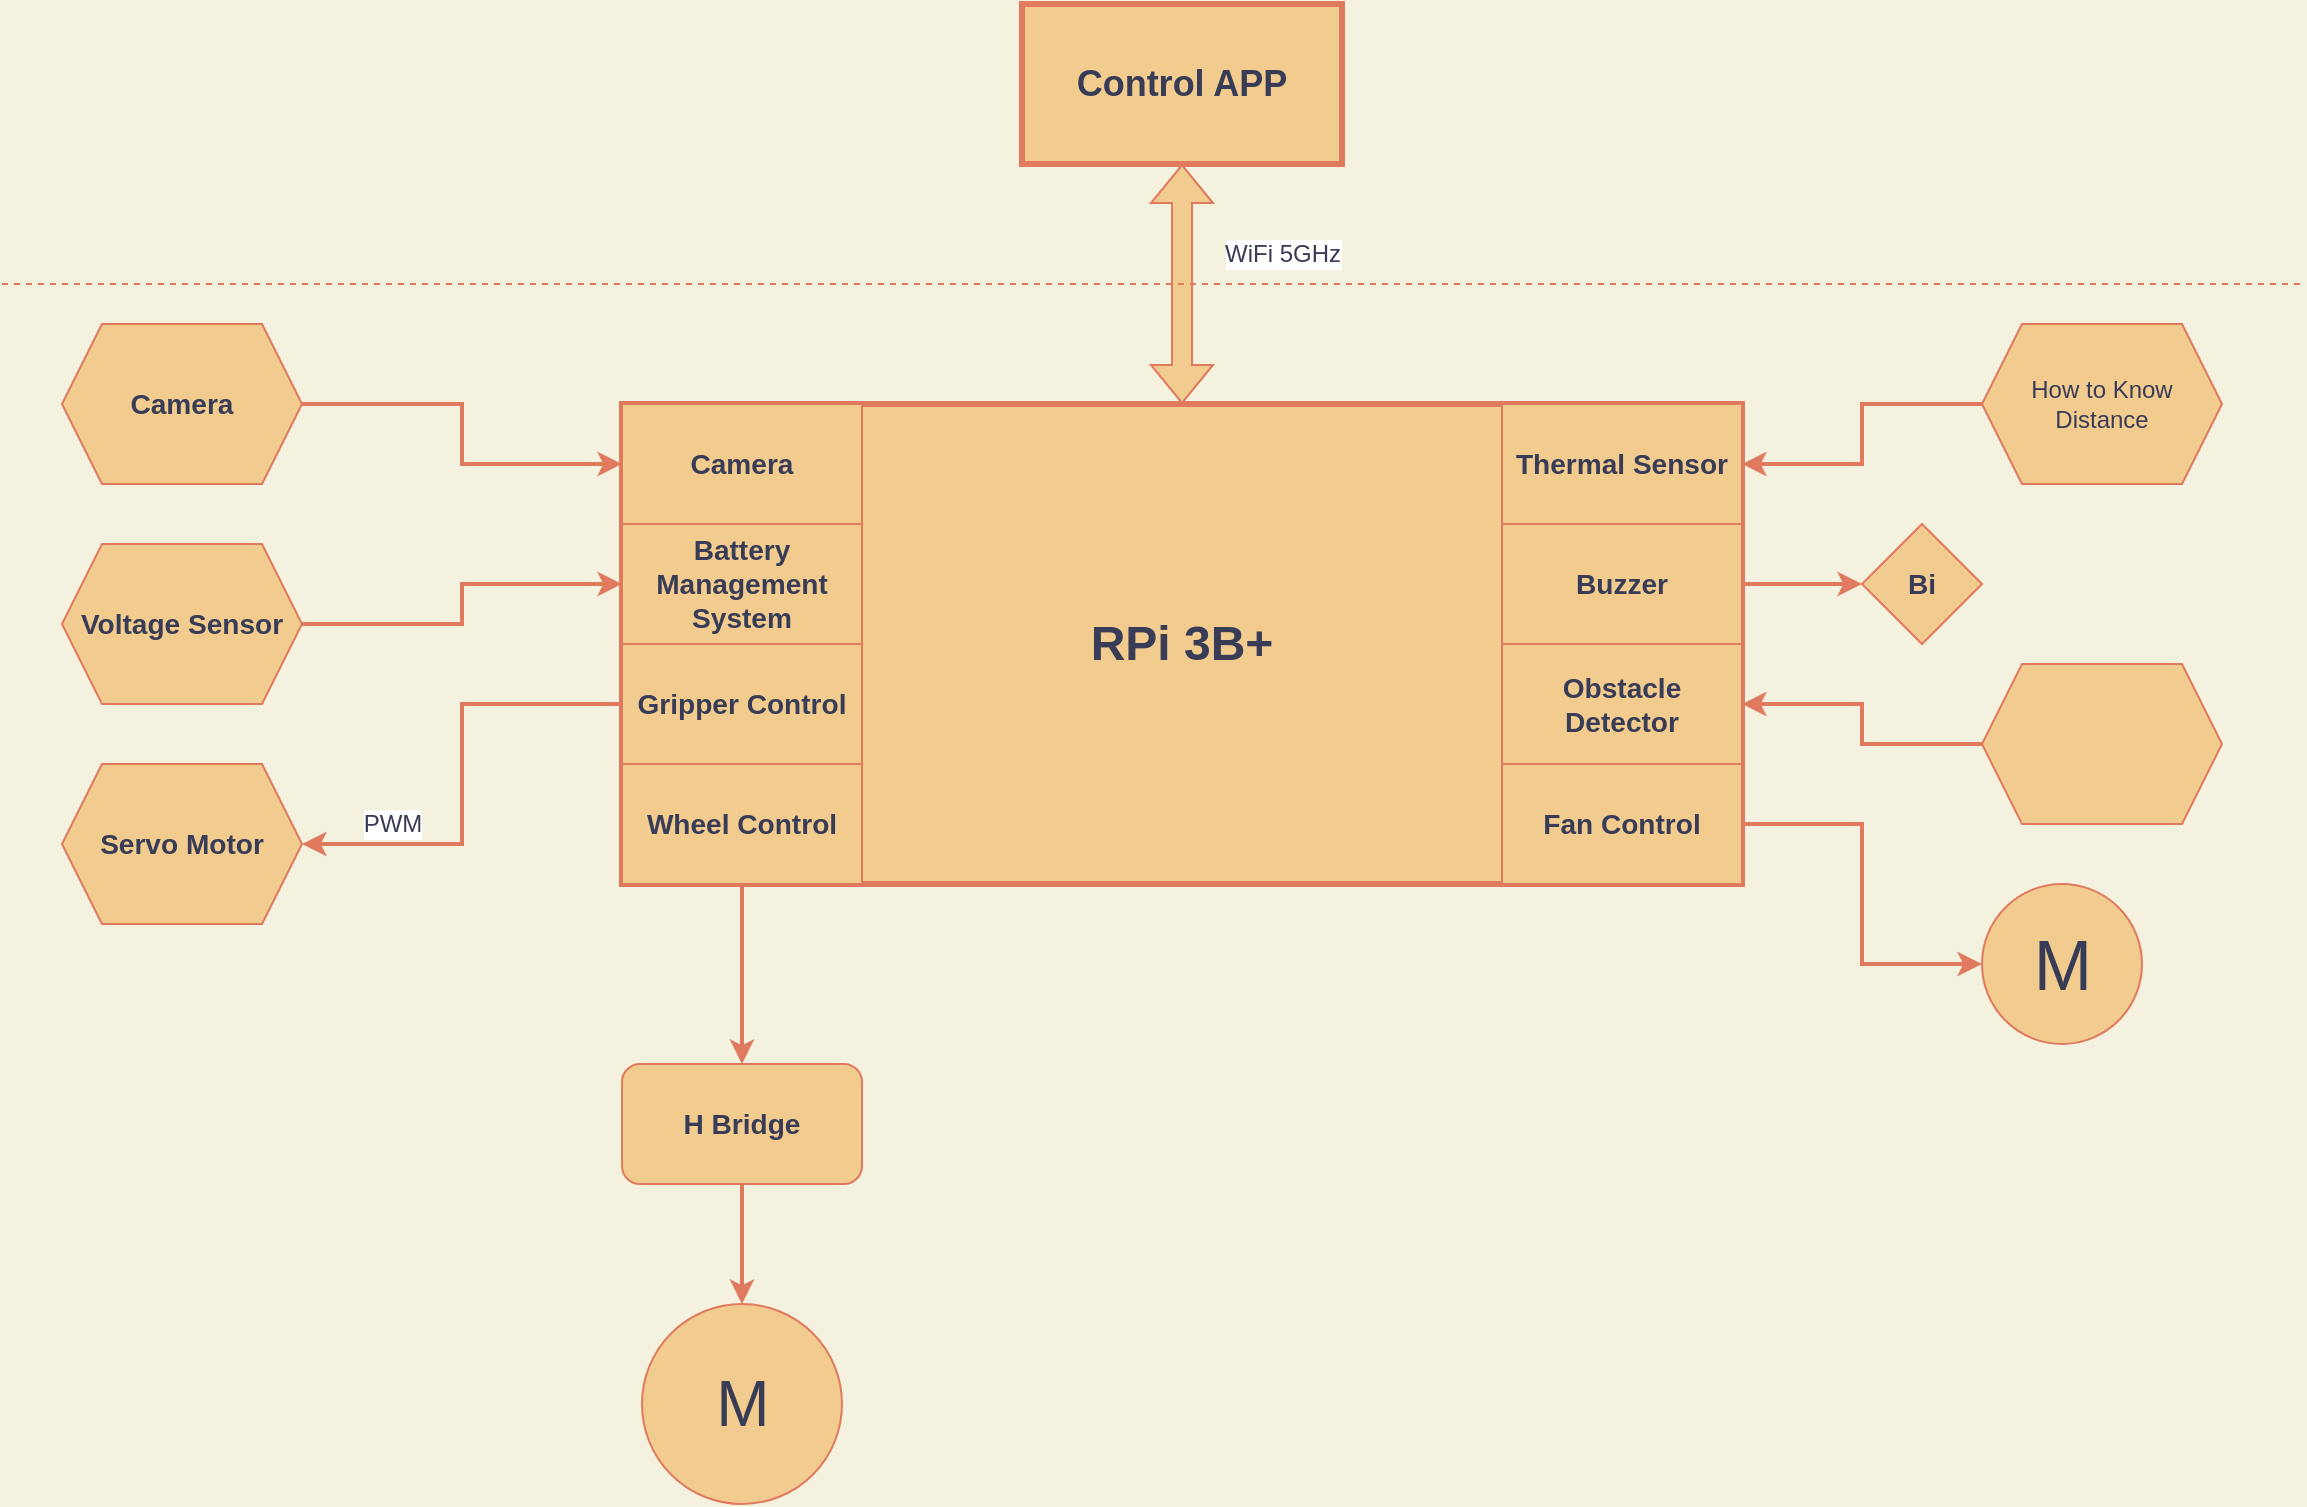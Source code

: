 <mxfile version="20.3.0" type="device"><diagram name="BlockDiagram" id="7e0a89b8-554c-2b80-1dc8-d5c74ca68de4"><mxGraphModel dx="831" dy="599" grid="1" gridSize="10" guides="1" tooltips="1" connect="1" arrows="1" fold="1" page="1" pageScale="1" pageWidth="1169" pageHeight="827" background="#F4F1DE" math="0" shadow="0"><root><mxCell id="0"/><mxCell id="1" parent="0"/><mxCell id="nyPqzLpK6pp1ilzvF5KB-2" value="&lt;h1&gt;RPi 3B+&lt;/h1&gt;" style="rounded=0;whiteSpace=wrap;html=1;strokeColor=#E07A5F;fontColor=#393C56;fillColor=#F2CC8F;strokeWidth=3;" parent="1" vertex="1"><mxGeometry x="320" y="240" width="560" height="240" as="geometry"/></mxCell><mxCell id="nyPqzLpK6pp1ilzvF5KB-3" value="&lt;h2&gt;Control APP&lt;/h2&gt;" style="rounded=0;whiteSpace=wrap;html=1;strokeColor=#E07A5F;fontColor=#393C56;fillColor=#F2CC8F;strokeWidth=3;" parent="1" vertex="1"><mxGeometry x="520" y="40" width="160" height="80" as="geometry"/></mxCell><mxCell id="nyPqzLpK6pp1ilzvF5KB-4" value="&lt;font style=&quot;font-size: 12px;&quot;&gt;WiFi 5GHz&lt;/font&gt;" style="shape=flexArrow;endArrow=classic;startArrow=classic;html=1;rounded=0;strokeColor=#E07A5F;fontColor=#393C56;fillColor=#F2CC8F;entryX=0.5;entryY=1;entryDx=0;entryDy=0;exitX=0.5;exitY=0;exitDx=0;exitDy=0;" parent="1" source="nyPqzLpK6pp1ilzvF5KB-2" target="nyPqzLpK6pp1ilzvF5KB-3" edge="1"><mxGeometry x="0.25" y="-50" width="100" height="100" relative="1" as="geometry"><mxPoint x="320" y="280" as="sourcePoint"/><mxPoint x="420" y="180" as="targetPoint"/><mxPoint as="offset"/></mxGeometry></mxCell><mxCell id="nyPqzLpK6pp1ilzvF5KB-26" style="edgeStyle=orthogonalEdgeStyle;rounded=0;orthogonalLoop=1;jettySize=auto;html=1;exitX=0.5;exitY=1;exitDx=0;exitDy=0;entryX=0.5;entryY=0;entryDx=0;entryDy=0;strokeColor=#E07A5F;strokeWidth=2;fontSize=12;fontColor=#393C56;fillColor=#F2CC8F;" parent="1" source="nyPqzLpK6pp1ilzvF5KB-5" target="nyPqzLpK6pp1ilzvF5KB-25" edge="1"><mxGeometry relative="1" as="geometry"/></mxCell><mxCell id="nyPqzLpK6pp1ilzvF5KB-5" value="&lt;h3&gt;Wheel Control&lt;/h3&gt;" style="rounded=0;whiteSpace=wrap;html=1;strokeColor=#E07A5F;strokeWidth=1;fontColor=#393C56;fillColor=#F2CC8F;" parent="1" vertex="1"><mxGeometry x="320" y="420" width="120" height="60" as="geometry"/></mxCell><mxCell id="nyPqzLpK6pp1ilzvF5KB-23" style="edgeStyle=orthogonalEdgeStyle;rounded=0;orthogonalLoop=1;jettySize=auto;html=1;exitX=0;exitY=0.5;exitDx=0;exitDy=0;entryX=1;entryY=0.5;entryDx=0;entryDy=0;strokeColor=#E07A5F;strokeWidth=2;fontSize=12;fontColor=#393C56;fillColor=#F2CC8F;" parent="1" source="nyPqzLpK6pp1ilzvF5KB-6" target="nyPqzLpK6pp1ilzvF5KB-22" edge="1"><mxGeometry relative="1" as="geometry"/></mxCell><mxCell id="nyPqzLpK6pp1ilzvF5KB-24" value="PWM" style="edgeLabel;html=1;align=center;verticalAlign=middle;resizable=0;points=[];fontSize=12;fontColor=#393C56;" parent="nyPqzLpK6pp1ilzvF5KB-23" vertex="1" connectable="0"><mxGeometry x="0.529" y="2" relative="1" as="geometry"><mxPoint x="-9" y="-12" as="offset"/></mxGeometry></mxCell><mxCell id="nyPqzLpK6pp1ilzvF5KB-6" value="&lt;h3&gt;Gripper Control&lt;/h3&gt;" style="rounded=0;whiteSpace=wrap;html=1;strokeColor=#E07A5F;strokeWidth=1;fontColor=#393C56;fillColor=#F2CC8F;" parent="1" vertex="1"><mxGeometry x="320" y="360" width="120" height="60" as="geometry"/></mxCell><mxCell id="nyPqzLpK6pp1ilzvF5KB-7" value="&lt;h3&gt;Battery Management System&lt;/h3&gt;" style="rounded=0;whiteSpace=wrap;html=1;strokeColor=#E07A5F;strokeWidth=1;fontColor=#393C56;fillColor=#F2CC8F;" parent="1" vertex="1"><mxGeometry x="320" y="300" width="120" height="60" as="geometry"/></mxCell><mxCell id="nyPqzLpK6pp1ilzvF5KB-8" value="&lt;h3&gt;Camera&lt;/h3&gt;" style="rounded=0;whiteSpace=wrap;html=1;strokeColor=#E07A5F;strokeWidth=1;fontColor=#393C56;fillColor=#F2CC8F;" parent="1" vertex="1"><mxGeometry x="320" y="240" width="120" height="60" as="geometry"/></mxCell><mxCell id="nyPqzLpK6pp1ilzvF5KB-9" value="&lt;h3&gt;Thermal Sensor&lt;/h3&gt;" style="rounded=0;whiteSpace=wrap;html=1;strokeColor=#E07A5F;strokeWidth=1;fontColor=#393C56;fillColor=#F2CC8F;" parent="1" vertex="1"><mxGeometry x="760" y="240" width="120" height="60" as="geometry"/></mxCell><mxCell id="nyPqzLpK6pp1ilzvF5KB-33" style="edgeStyle=orthogonalEdgeStyle;rounded=0;orthogonalLoop=1;jettySize=auto;html=1;exitX=1;exitY=0.5;exitDx=0;exitDy=0;entryX=0;entryY=0.5;entryDx=0;entryDy=0;strokeColor=#E07A5F;strokeWidth=2;fontSize=12;fontColor=#393C56;fillColor=#F2CC8F;" parent="1" source="nyPqzLpK6pp1ilzvF5KB-10" target="nyPqzLpK6pp1ilzvF5KB-32" edge="1"><mxGeometry relative="1" as="geometry"/></mxCell><mxCell id="nyPqzLpK6pp1ilzvF5KB-10" value="&lt;h3&gt;Buzzer&lt;/h3&gt;" style="rounded=0;whiteSpace=wrap;html=1;strokeColor=#E07A5F;strokeWidth=1;fontColor=#393C56;fillColor=#F2CC8F;" parent="1" vertex="1"><mxGeometry x="760" y="300" width="120" height="60" as="geometry"/></mxCell><mxCell id="nyPqzLpK6pp1ilzvF5KB-11" value="&lt;h3&gt;Obstacle Detector&lt;/h3&gt;" style="rounded=0;whiteSpace=wrap;html=1;strokeColor=#E07A5F;strokeWidth=1;fontColor=#393C56;fillColor=#F2CC8F;" parent="1" vertex="1"><mxGeometry x="760" y="360" width="120" height="60" as="geometry"/></mxCell><mxCell id="nyPqzLpK6pp1ilzvF5KB-37" style="edgeStyle=orthogonalEdgeStyle;rounded=0;orthogonalLoop=1;jettySize=auto;html=1;exitX=1;exitY=0.5;exitDx=0;exitDy=0;entryX=0;entryY=0.5;entryDx=0;entryDy=0;strokeColor=#E07A5F;strokeWidth=2;fontSize=12;fontColor=#393C56;fillColor=#F2CC8F;" parent="1" source="nyPqzLpK6pp1ilzvF5KB-12" target="nyPqzLpK6pp1ilzvF5KB-36" edge="1"><mxGeometry relative="1" as="geometry"/></mxCell><mxCell id="nyPqzLpK6pp1ilzvF5KB-12" value="&lt;h3&gt;Fan Control&lt;/h3&gt;" style="rounded=0;whiteSpace=wrap;html=1;strokeColor=#E07A5F;strokeWidth=1;fontColor=#393C56;fillColor=#F2CC8F;" parent="1" vertex="1"><mxGeometry x="760" y="420" width="120" height="60" as="geometry"/></mxCell><mxCell id="nyPqzLpK6pp1ilzvF5KB-14" value="" style="endArrow=none;dashed=1;html=1;rounded=0;strokeColor=#E07A5F;fontSize=12;fontColor=#393C56;fillColor=#F2CC8F;" parent="1" edge="1"><mxGeometry width="50" height="50" relative="1" as="geometry"><mxPoint x="10" y="180" as="sourcePoint"/><mxPoint x="1160" y="180" as="targetPoint"/></mxGeometry></mxCell><mxCell id="nyPqzLpK6pp1ilzvF5KB-16" value="M" style="verticalLabelPosition=middle;shadow=0;dashed=0;align=center;html=1;verticalAlign=middle;strokeWidth=1;shape=ellipse;fontSize=32;perimeter=ellipsePerimeter;strokeColor=#E07A5F;fontColor=#393C56;fillColor=#F2CC8F;" parent="1" vertex="1"><mxGeometry x="330" y="690" width="100" height="100" as="geometry"/></mxCell><mxCell id="nyPqzLpK6pp1ilzvF5KB-18" style="edgeStyle=orthogonalEdgeStyle;rounded=0;orthogonalLoop=1;jettySize=auto;html=1;exitX=1;exitY=0.5;exitDx=0;exitDy=0;entryX=0;entryY=0.5;entryDx=0;entryDy=0;strokeColor=#E07A5F;fontSize=12;fontColor=#393C56;fillColor=#F2CC8F;strokeWidth=2;" parent="1" source="nyPqzLpK6pp1ilzvF5KB-19" target="nyPqzLpK6pp1ilzvF5KB-8" edge="1"><mxGeometry relative="1" as="geometry"><mxPoint x="160" y="270" as="sourcePoint"/></mxGeometry></mxCell><mxCell id="nyPqzLpK6pp1ilzvF5KB-19" value="&lt;h3&gt;Camera&lt;/h3&gt;" style="shape=hexagon;perimeter=hexagonPerimeter2;whiteSpace=wrap;html=1;fixedSize=1;strokeColor=#E07A5F;strokeWidth=1;fontSize=12;fontColor=#393C56;fillColor=#F2CC8F;" parent="1" vertex="1"><mxGeometry x="40" y="200" width="120" height="80" as="geometry"/></mxCell><mxCell id="nyPqzLpK6pp1ilzvF5KB-21" style="edgeStyle=orthogonalEdgeStyle;rounded=0;orthogonalLoop=1;jettySize=auto;html=1;exitX=1;exitY=0.5;exitDx=0;exitDy=0;entryX=0;entryY=0.5;entryDx=0;entryDy=0;strokeColor=#E07A5F;strokeWidth=2;fontSize=12;fontColor=#393C56;fillColor=#F2CC8F;" parent="1" source="nyPqzLpK6pp1ilzvF5KB-20" target="nyPqzLpK6pp1ilzvF5KB-7" edge="1"><mxGeometry relative="1" as="geometry"/></mxCell><mxCell id="nyPqzLpK6pp1ilzvF5KB-20" value="&lt;h3&gt;Voltage Sensor&lt;/h3&gt;" style="shape=hexagon;perimeter=hexagonPerimeter2;whiteSpace=wrap;html=1;fixedSize=1;strokeColor=#E07A5F;strokeWidth=1;fontSize=12;fontColor=#393C56;fillColor=#F2CC8F;" parent="1" vertex="1"><mxGeometry x="40" y="310" width="120" height="80" as="geometry"/></mxCell><mxCell id="nyPqzLpK6pp1ilzvF5KB-22" value="&lt;h3&gt;Servo Motor&lt;/h3&gt;" style="shape=hexagon;perimeter=hexagonPerimeter2;whiteSpace=wrap;html=1;fixedSize=1;strokeColor=#E07A5F;strokeWidth=1;fontSize=12;fontColor=#393C56;fillColor=#F2CC8F;" parent="1" vertex="1"><mxGeometry x="40" y="420" width="120" height="80" as="geometry"/></mxCell><mxCell id="nyPqzLpK6pp1ilzvF5KB-27" style="edgeStyle=orthogonalEdgeStyle;rounded=0;orthogonalLoop=1;jettySize=auto;html=1;exitX=0.5;exitY=1;exitDx=0;exitDy=0;entryX=0.5;entryY=0;entryDx=0;entryDy=0;strokeColor=#E07A5F;strokeWidth=2;fontSize=12;fontColor=#393C56;fillColor=#F2CC8F;" parent="1" source="nyPqzLpK6pp1ilzvF5KB-25" target="nyPqzLpK6pp1ilzvF5KB-16" edge="1"><mxGeometry relative="1" as="geometry"/></mxCell><mxCell id="nyPqzLpK6pp1ilzvF5KB-25" value="&lt;h3&gt;H Bridge&lt;/h3&gt;" style="rounded=1;whiteSpace=wrap;html=1;strokeColor=#E07A5F;strokeWidth=1;fontSize=12;fontColor=#393C56;fillColor=#F2CC8F;" parent="1" vertex="1"><mxGeometry x="320" y="570" width="120" height="60" as="geometry"/></mxCell><mxCell id="nyPqzLpK6pp1ilzvF5KB-29" style="edgeStyle=orthogonalEdgeStyle;rounded=0;orthogonalLoop=1;jettySize=auto;html=1;exitX=0;exitY=0.5;exitDx=0;exitDy=0;entryX=1;entryY=0.5;entryDx=0;entryDy=0;strokeColor=#E07A5F;strokeWidth=2;fontSize=12;fontColor=#393C56;fillColor=#F2CC8F;" parent="1" source="nyPqzLpK6pp1ilzvF5KB-28" target="nyPqzLpK6pp1ilzvF5KB-9" edge="1"><mxGeometry relative="1" as="geometry"/></mxCell><mxCell id="nyPqzLpK6pp1ilzvF5KB-28" value="How to Know Distance" style="shape=hexagon;perimeter=hexagonPerimeter2;whiteSpace=wrap;html=1;fixedSize=1;strokeColor=#E07A5F;strokeWidth=1;fontSize=12;fontColor=#393C56;fillColor=#F2CC8F;" parent="1" vertex="1"><mxGeometry x="1000" y="200" width="120" height="80" as="geometry"/></mxCell><mxCell id="nyPqzLpK6pp1ilzvF5KB-32" value="&lt;h3&gt;Bi&lt;/h3&gt;" style="rhombus;whiteSpace=wrap;html=1;strokeColor=#E07A5F;strokeWidth=1;fontSize=12;fontColor=#393C56;fillColor=#F2CC8F;" parent="1" vertex="1"><mxGeometry x="940" y="300" width="60" height="60" as="geometry"/></mxCell><mxCell id="nyPqzLpK6pp1ilzvF5KB-35" style="edgeStyle=orthogonalEdgeStyle;rounded=0;orthogonalLoop=1;jettySize=auto;html=1;exitX=0;exitY=0.5;exitDx=0;exitDy=0;entryX=1;entryY=0.5;entryDx=0;entryDy=0;strokeColor=#E07A5F;strokeWidth=2;fontSize=12;fontColor=#393C56;fillColor=#F2CC8F;" parent="1" source="nyPqzLpK6pp1ilzvF5KB-34" target="nyPqzLpK6pp1ilzvF5KB-11" edge="1"><mxGeometry relative="1" as="geometry"/></mxCell><mxCell id="nyPqzLpK6pp1ilzvF5KB-34" value="" style="shape=hexagon;perimeter=hexagonPerimeter2;whiteSpace=wrap;html=1;fixedSize=1;strokeColor=#E07A5F;strokeWidth=1;fontSize=12;fontColor=#393C56;fillColor=#F2CC8F;" parent="1" vertex="1"><mxGeometry x="1000" y="370" width="120" height="80" as="geometry"/></mxCell><mxCell id="nyPqzLpK6pp1ilzvF5KB-36" value="M" style="verticalLabelPosition=middle;shadow=0;dashed=0;align=center;html=1;verticalAlign=middle;strokeWidth=1;shape=ellipse;aspect=fixed;fontSize=35;strokeColor=#E07A5F;fontColor=#393C56;fillColor=#F2CC8F;" parent="1" vertex="1"><mxGeometry x="1000" y="480" width="80" height="80" as="geometry"/></mxCell></root></mxGraphModel></diagram></mxfile>
